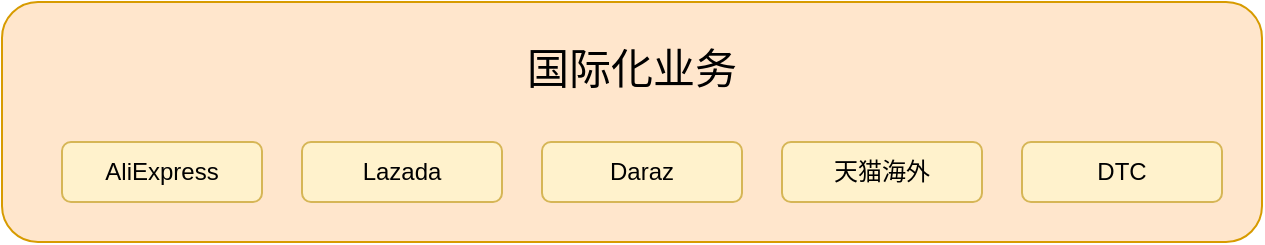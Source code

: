 <mxfile version="15.7.0" type="github">
  <diagram id="eE9pi7qKP8y55_C2TWou" name="Page-1">
    <mxGraphModel dx="895" dy="499" grid="1" gridSize="10" guides="1" tooltips="1" connect="1" arrows="1" fold="1" page="1" pageScale="1" pageWidth="827" pageHeight="1169" math="0" shadow="0">
      <root>
        <mxCell id="0" />
        <mxCell id="1" parent="0" />
        <mxCell id="sIGUzsI1yXcAvuu4i7Vx-1" value="" style="rounded=1;whiteSpace=wrap;html=1;fillColor=#ffe6cc;strokeColor=#d79b00;" vertex="1" parent="1">
          <mxGeometry x="110" y="180" width="630" height="120" as="geometry" />
        </mxCell>
        <mxCell id="sIGUzsI1yXcAvuu4i7Vx-2" value="&lt;font style=&quot;font-size: 21px&quot;&gt;国际化业务&lt;/font&gt;" style="text;html=1;strokeColor=none;fillColor=none;align=center;verticalAlign=middle;whiteSpace=wrap;rounded=0;" vertex="1" parent="1">
          <mxGeometry x="358" y="198" width="134" height="30" as="geometry" />
        </mxCell>
        <mxCell id="sIGUzsI1yXcAvuu4i7Vx-3" value="&lt;div class=&quot;lake-content&quot;&gt;&lt;span&gt;AliExpress&lt;/span&gt;&lt;br&gt;&lt;/div&gt;" style="rounded=1;whiteSpace=wrap;html=1;fillColor=#fff2cc;strokeColor=#d6b656;align=center;" vertex="1" parent="1">
          <mxGeometry x="140" y="250" width="100" height="30" as="geometry" />
        </mxCell>
        <mxCell id="sIGUzsI1yXcAvuu4i7Vx-4" value="&lt;div class=&quot;lake-content&quot;&gt;&lt;div class=&quot;lake-content&quot;&gt;&lt;span&gt;Lazada&lt;/span&gt;&lt;br&gt;&lt;/div&gt;&lt;/div&gt;" style="rounded=1;whiteSpace=wrap;html=1;fillColor=#fff2cc;strokeColor=#d6b656;align=center;" vertex="1" parent="1">
          <mxGeometry x="260" y="250" width="100" height="30" as="geometry" />
        </mxCell>
        <mxCell id="sIGUzsI1yXcAvuu4i7Vx-5" value="&lt;div class=&quot;lake-content&quot;&gt;&lt;div class=&quot;lake-content&quot;&gt;&lt;span&gt;Daraz&lt;/span&gt;&lt;br&gt;&lt;/div&gt;&lt;/div&gt;" style="rounded=1;whiteSpace=wrap;html=1;fillColor=#fff2cc;strokeColor=#d6b656;align=center;" vertex="1" parent="1">
          <mxGeometry x="380" y="250" width="100" height="30" as="geometry" />
        </mxCell>
        <mxCell id="sIGUzsI1yXcAvuu4i7Vx-6" value="&lt;div class=&quot;lake-content&quot;&gt;&lt;div class=&quot;lake-content&quot;&gt;天猫海外&lt;/div&gt;&lt;/div&gt;" style="rounded=1;whiteSpace=wrap;html=1;fillColor=#fff2cc;strokeColor=#d6b656;align=center;" vertex="1" parent="1">
          <mxGeometry x="500" y="250" width="100" height="30" as="geometry" />
        </mxCell>
        <mxCell id="sIGUzsI1yXcAvuu4i7Vx-7" value="&lt;div class=&quot;lake-content&quot;&gt;&lt;div class=&quot;lake-content&quot;&gt;DTC&lt;/div&gt;&lt;/div&gt;" style="rounded=1;whiteSpace=wrap;html=1;fillColor=#fff2cc;strokeColor=#d6b656;align=center;" vertex="1" parent="1">
          <mxGeometry x="620" y="250" width="100" height="30" as="geometry" />
        </mxCell>
      </root>
    </mxGraphModel>
  </diagram>
</mxfile>
